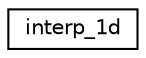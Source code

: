 digraph "Graphical Class Hierarchy"
{
 // INTERACTIVE_SVG=YES
 // LATEX_PDF_SIZE
  edge [fontname="Helvetica",fontsize="10",labelfontname="Helvetica",labelfontsize="10"];
  node [fontname="Helvetica",fontsize="10",shape=record];
  rankdir="LR";
  Node0 [label="interp_1d",height=0.2,width=0.4,color="black", fillcolor="white", style="filled",URL="$interfaceaxis__utils__mod_1_1interp__1d.html",tooltip="Perform 1D interpolation between grids."];
}
